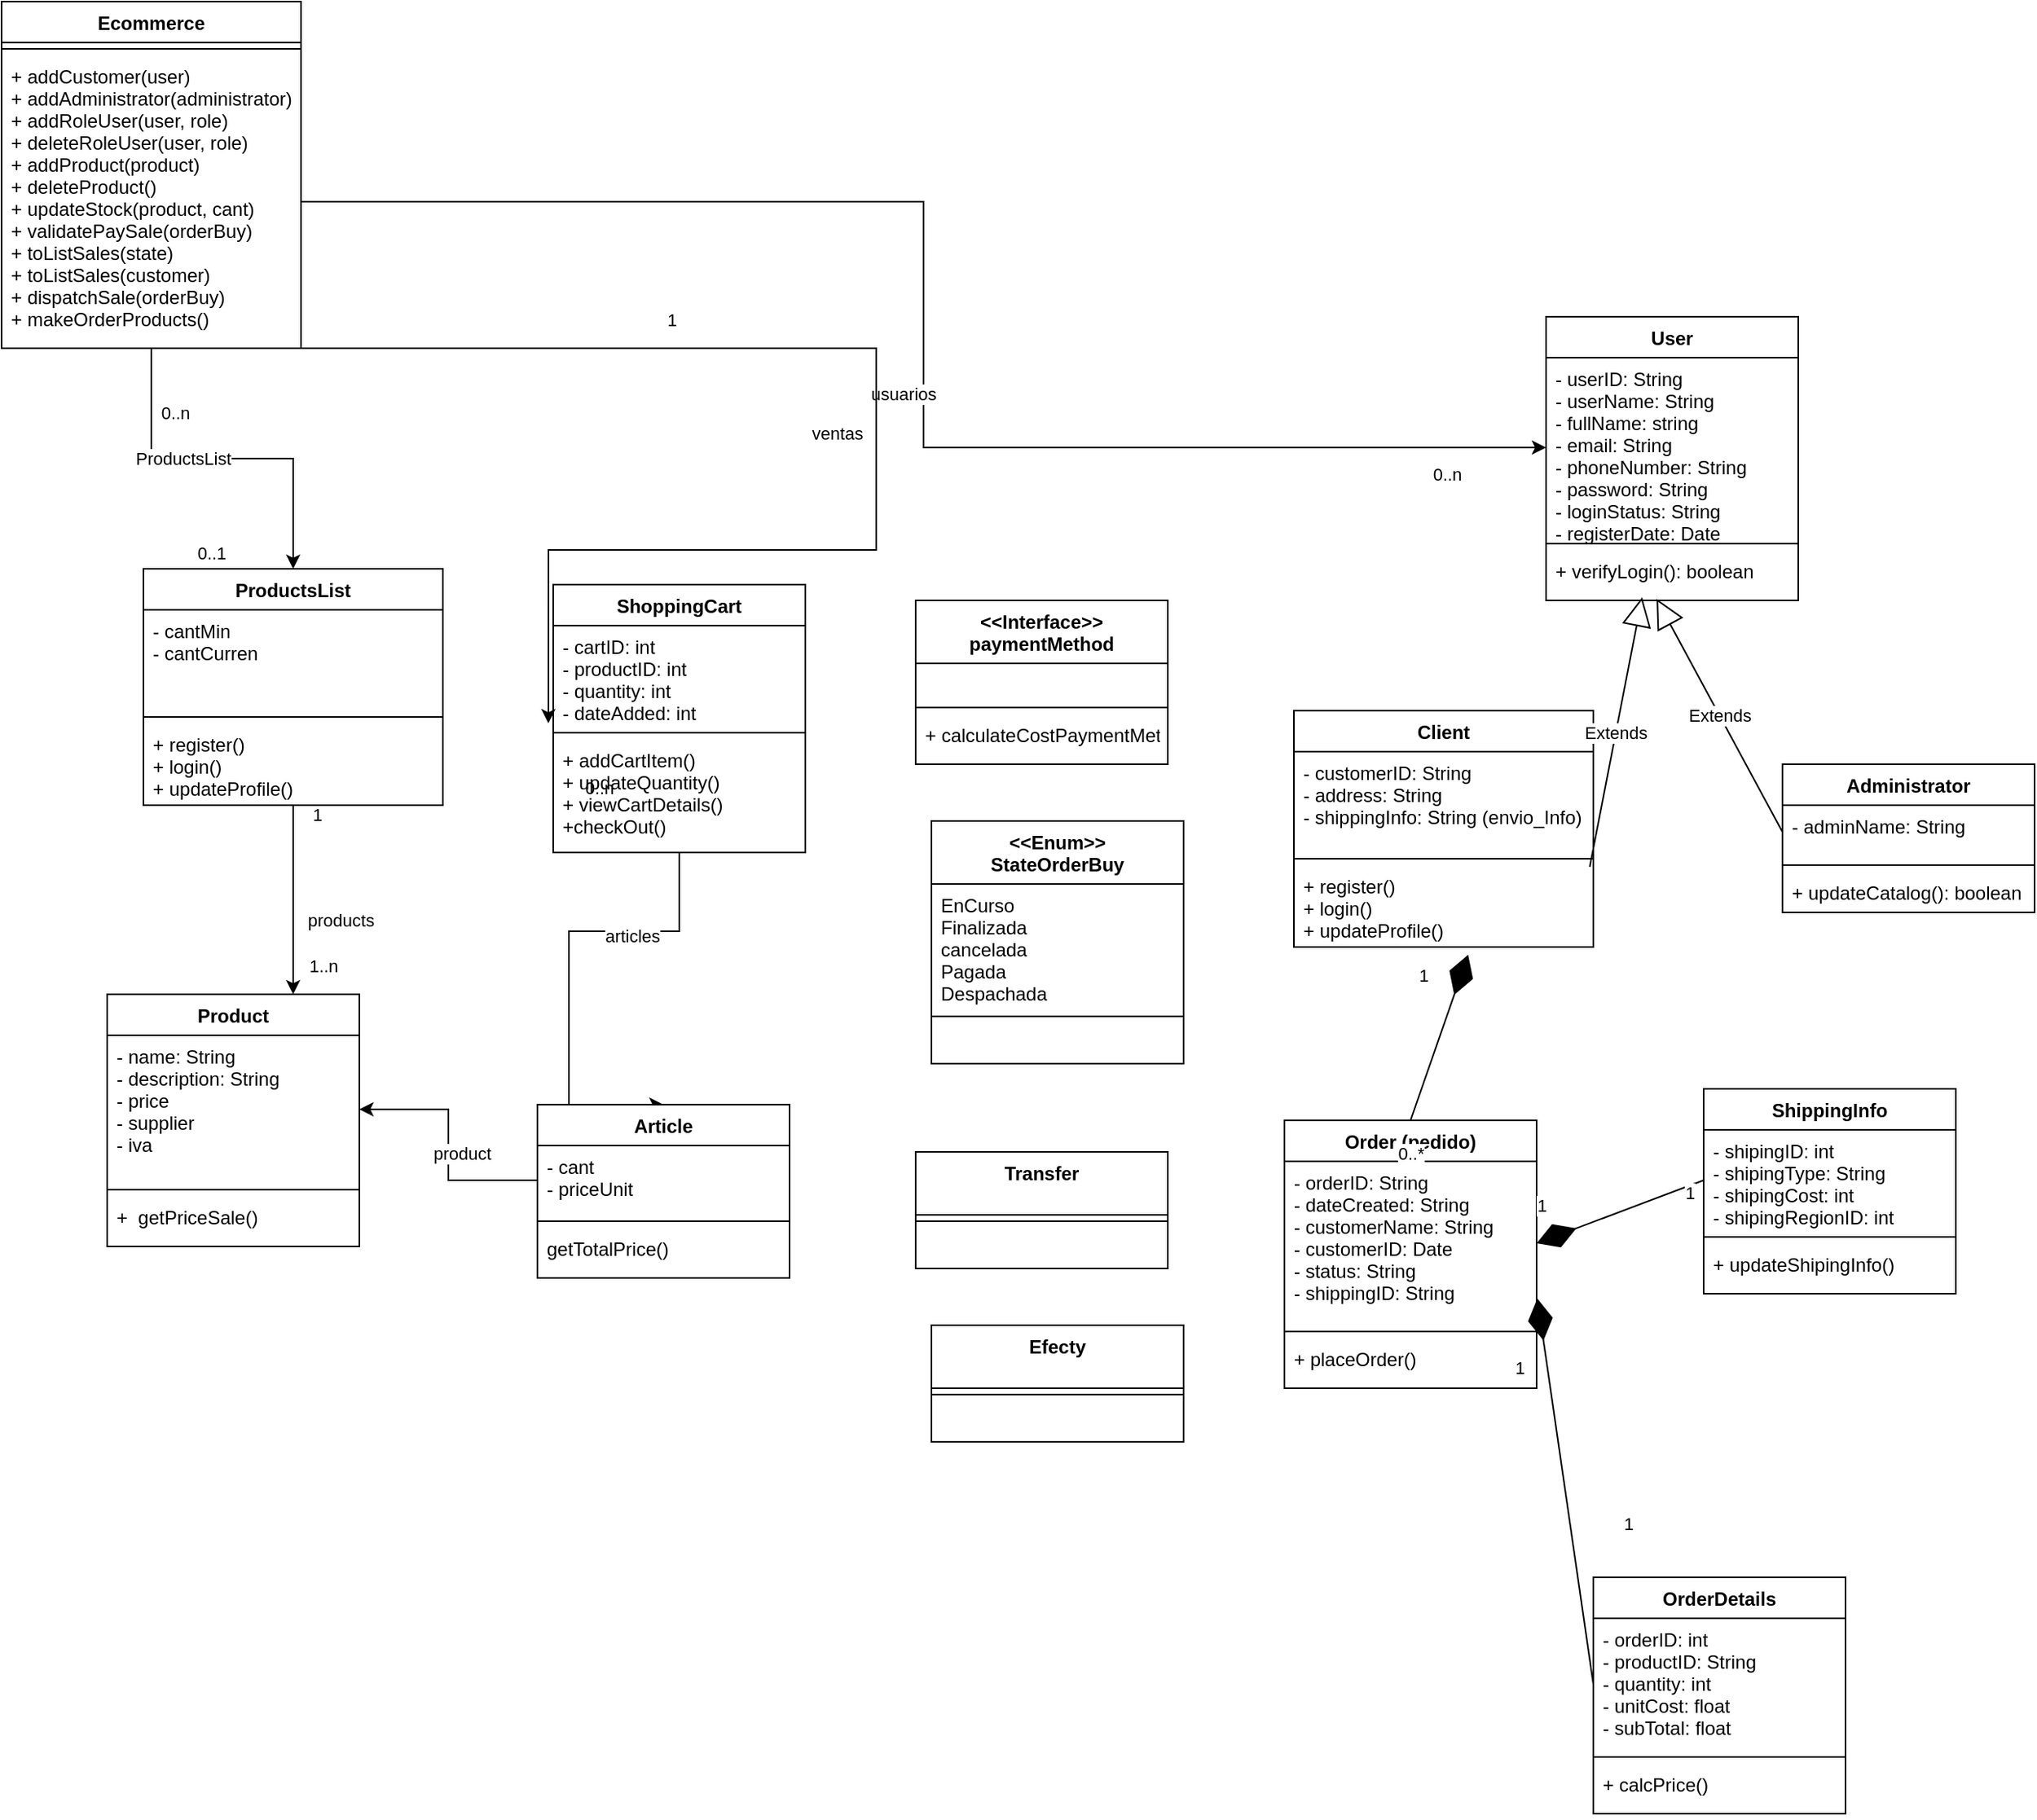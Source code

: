 <mxfile version="14.6.13" type="device" pages="2"><diagram id="C5RBs43oDa-KdzZeNtuy" name="Ecommerce"><mxGraphModel dx="1793" dy="1680" grid="1" gridSize="10" guides="1" tooltips="1" connect="1" arrows="1" fold="1" page="1" pageScale="1" pageWidth="827" pageHeight="1169" math="0" shadow="0"><root><mxCell id="WIyWlLk6GJQsqaUBKTNV-0"/><mxCell id="WIyWlLk6GJQsqaUBKTNV-1" parent="WIyWlLk6GJQsqaUBKTNV-0"/><mxCell id="FUUuqCut08fLkjzkzfnA-12" value="User" style="swimlane;fontStyle=1;align=center;verticalAlign=top;childLayout=stackLayout;horizontal=1;startSize=26;horizontalStack=0;resizeParent=1;resizeParentMax=0;resizeLast=0;collapsible=1;marginBottom=0;" parent="WIyWlLk6GJQsqaUBKTNV-1" vertex="1"><mxGeometry x="500" y="-200" width="160" height="180" as="geometry"/></mxCell><mxCell id="FUUuqCut08fLkjzkzfnA-13" value="- userID: String&#10;- userName: String&#10;- fullName: string&#10;- email: String&#10;- phoneNumber: String&#10;- password: String&#10;- loginStatus: String&#10;- registerDate: Date" style="text;strokeColor=none;fillColor=none;align=left;verticalAlign=top;spacingLeft=4;spacingRight=4;overflow=hidden;rotatable=0;points=[[0,0.5],[1,0.5]];portConstraint=eastwest;" parent="FUUuqCut08fLkjzkzfnA-12" vertex="1"><mxGeometry y="26" width="160" height="114" as="geometry"/></mxCell><mxCell id="FUUuqCut08fLkjzkzfnA-14" value="" style="line;strokeWidth=1;fillColor=none;align=left;verticalAlign=middle;spacingTop=-1;spacingLeft=3;spacingRight=3;rotatable=0;labelPosition=right;points=[];portConstraint=eastwest;" parent="FUUuqCut08fLkjzkzfnA-12" vertex="1"><mxGeometry y="140" width="160" height="8" as="geometry"/></mxCell><mxCell id="FUUuqCut08fLkjzkzfnA-15" value="+ verifyLogin(): boolean" style="text;strokeColor=none;fillColor=none;align=left;verticalAlign=top;spacingLeft=4;spacingRight=4;overflow=hidden;rotatable=0;points=[[0,0.5],[1,0.5]];portConstraint=eastwest;" parent="FUUuqCut08fLkjzkzfnA-12" vertex="1"><mxGeometry y="148" width="160" height="32" as="geometry"/></mxCell><mxCell id="ZmQVWo9fJhbaDE3MzIyU-15" value="Client" style="swimlane;fontStyle=1;align=center;verticalAlign=top;childLayout=stackLayout;horizontal=1;startSize=26;horizontalStack=0;resizeParent=1;resizeParentMax=0;resizeLast=0;collapsible=1;marginBottom=0;" parent="WIyWlLk6GJQsqaUBKTNV-1" vertex="1"><mxGeometry x="340" y="50" width="190" height="150" as="geometry"/></mxCell><mxCell id="ZmQVWo9fJhbaDE3MzIyU-16" value="- customerID: String&#10;- address: String&#10;- shippingInfo: String (envio_Info)" style="text;strokeColor=none;fillColor=none;align=left;verticalAlign=top;spacingLeft=4;spacingRight=4;overflow=hidden;rotatable=0;points=[[0,0.5],[1,0.5]];portConstraint=eastwest;" parent="ZmQVWo9fJhbaDE3MzIyU-15" vertex="1"><mxGeometry y="26" width="190" height="64" as="geometry"/></mxCell><mxCell id="ZmQVWo9fJhbaDE3MzIyU-17" value="" style="line;strokeWidth=1;fillColor=none;align=left;verticalAlign=middle;spacingTop=-1;spacingLeft=3;spacingRight=3;rotatable=0;labelPosition=right;points=[];portConstraint=eastwest;" parent="ZmQVWo9fJhbaDE3MzIyU-15" vertex="1"><mxGeometry y="90" width="190" height="8" as="geometry"/></mxCell><mxCell id="ZmQVWo9fJhbaDE3MzIyU-18" value="+ register()&#10;+ login()&#10;+ updateProfile()" style="text;strokeColor=none;fillColor=none;align=left;verticalAlign=top;spacingLeft=4;spacingRight=4;overflow=hidden;rotatable=0;points=[[0,0.5],[1,0.5]];portConstraint=eastwest;" parent="ZmQVWo9fJhbaDE3MzIyU-15" vertex="1"><mxGeometry y="98" width="190" height="52" as="geometry"/></mxCell><mxCell id="ZmQVWo9fJhbaDE3MzIyU-19" value="Extends" style="endArrow=block;endSize=16;endFill=0;html=1;entryX=0.381;entryY=0.938;entryDx=0;entryDy=0;exitX=0.988;exitY=1.143;exitDx=0;exitDy=0;exitPerimeter=0;entryPerimeter=0;" parent="WIyWlLk6GJQsqaUBKTNV-1" source="ZmQVWo9fJhbaDE3MzIyU-16" target="FUUuqCut08fLkjzkzfnA-15" edge="1"><mxGeometry width="160" relative="1" as="geometry"><mxPoint x="180" y="220" as="sourcePoint"/><mxPoint x="494" y="-57" as="targetPoint"/></mxGeometry></mxCell><mxCell id="ZmQVWo9fJhbaDE3MzIyU-20" value="Administrator" style="swimlane;fontStyle=1;align=center;verticalAlign=top;childLayout=stackLayout;horizontal=1;startSize=26;horizontalStack=0;resizeParent=1;resizeParentMax=0;resizeLast=0;collapsible=1;marginBottom=0;" parent="WIyWlLk6GJQsqaUBKTNV-1" vertex="1"><mxGeometry x="650" y="84" width="160" height="94" as="geometry"/></mxCell><mxCell id="ZmQVWo9fJhbaDE3MzIyU-21" value="- adminName: String" style="text;strokeColor=none;fillColor=none;align=left;verticalAlign=top;spacingLeft=4;spacingRight=4;overflow=hidden;rotatable=0;points=[[0,0.5],[1,0.5]];portConstraint=eastwest;" parent="ZmQVWo9fJhbaDE3MzIyU-20" vertex="1"><mxGeometry y="26" width="160" height="34" as="geometry"/></mxCell><mxCell id="ZmQVWo9fJhbaDE3MzIyU-22" value="" style="line;strokeWidth=1;fillColor=none;align=left;verticalAlign=middle;spacingTop=-1;spacingLeft=3;spacingRight=3;rotatable=0;labelPosition=right;points=[];portConstraint=eastwest;" parent="ZmQVWo9fJhbaDE3MzIyU-20" vertex="1"><mxGeometry y="60" width="160" height="8" as="geometry"/></mxCell><mxCell id="ZmQVWo9fJhbaDE3MzIyU-23" value="+ updateCatalog(): boolean" style="text;strokeColor=none;fillColor=none;align=left;verticalAlign=top;spacingLeft=4;spacingRight=4;overflow=hidden;rotatable=0;points=[[0,0.5],[1,0.5]];portConstraint=eastwest;" parent="ZmQVWo9fJhbaDE3MzIyU-20" vertex="1"><mxGeometry y="68" width="160" height="26" as="geometry"/></mxCell><mxCell id="ZmQVWo9fJhbaDE3MzIyU-24" value="Extends" style="endArrow=block;endSize=16;endFill=0;html=1;exitX=0;exitY=0.5;exitDx=0;exitDy=0;entryX=0.438;entryY=0.969;entryDx=0;entryDy=0;entryPerimeter=0;" parent="WIyWlLk6GJQsqaUBKTNV-1" source="ZmQVWo9fJhbaDE3MzIyU-21" target="FUUuqCut08fLkjzkzfnA-15" edge="1"><mxGeometry width="160" relative="1" as="geometry"><mxPoint x="410" y="-50" as="sourcePoint"/><mxPoint x="657.04" y="-47.99" as="targetPoint"/></mxGeometry></mxCell><mxCell id="nIFKrNP3m1r-u6MeZIIL-35" style="edgeStyle=orthogonalEdgeStyle;rounded=0;orthogonalLoop=1;jettySize=auto;html=1;entryX=0.5;entryY=0;entryDx=0;entryDy=0;" parent="WIyWlLk6GJQsqaUBKTNV-1" source="ZmQVWo9fJhbaDE3MzIyU-29" target="nIFKrNP3m1r-u6MeZIIL-26" edge="1"><mxGeometry relative="1" as="geometry"><mxPoint x="-110" y="170" as="sourcePoint"/><mxPoint x="-120" y="330" as="targetPoint"/><Array as="points"><mxPoint x="-50" y="190"/><mxPoint x="-120" y="190"/><mxPoint x="-120" y="300"/></Array></mxGeometry></mxCell><mxCell id="nIFKrNP3m1r-u6MeZIIL-36" value="articles" style="edgeLabel;html=1;align=center;verticalAlign=middle;resizable=0;points=[];" parent="nIFKrNP3m1r-u6MeZIIL-35" vertex="1" connectable="0"><mxGeometry x="-0.256" y="2" relative="1" as="geometry"><mxPoint x="28" y="1" as="offset"/></mxGeometry></mxCell><mxCell id="nIFKrNP3m1r-u6MeZIIL-37" value="0..n" style="edgeLabel;html=1;align=center;verticalAlign=middle;resizable=0;points=[];" parent="nIFKrNP3m1r-u6MeZIIL-35" vertex="1" connectable="0"><mxGeometry x="-0.199" y="5" relative="1" as="geometry"><mxPoint x="15" y="-96" as="offset"/></mxGeometry></mxCell><mxCell id="ZmQVWo9fJhbaDE3MzIyU-26" value="ShoppingCart" style="swimlane;fontStyle=1;align=center;verticalAlign=top;childLayout=stackLayout;horizontal=1;startSize=26;horizontalStack=0;resizeParent=1;resizeParentMax=0;resizeLast=0;collapsible=1;marginBottom=0;" parent="WIyWlLk6GJQsqaUBKTNV-1" vertex="1"><mxGeometry x="-130" y="-30" width="160" height="170" as="geometry"/></mxCell><mxCell id="ZmQVWo9fJhbaDE3MzIyU-27" value="- cartID: int&#10;- productID: int&#10;- quantity: int&#10;- dateAdded: int" style="text;strokeColor=none;fillColor=none;align=left;verticalAlign=top;spacingLeft=4;spacingRight=4;overflow=hidden;rotatable=0;points=[[0,0.5],[1,0.5]];portConstraint=eastwest;" parent="ZmQVWo9fJhbaDE3MzIyU-26" vertex="1"><mxGeometry y="26" width="160" height="64" as="geometry"/></mxCell><mxCell id="ZmQVWo9fJhbaDE3MzIyU-28" value="" style="line;strokeWidth=1;fillColor=none;align=left;verticalAlign=middle;spacingTop=-1;spacingLeft=3;spacingRight=3;rotatable=0;labelPosition=right;points=[];portConstraint=eastwest;" parent="ZmQVWo9fJhbaDE3MzIyU-26" vertex="1"><mxGeometry y="90" width="160" height="8" as="geometry"/></mxCell><mxCell id="ZmQVWo9fJhbaDE3MzIyU-29" value="+ addCartItem()&#10;+ updateQuantity()&#10;+ viewCartDetails()&#10;+checkOut()" style="text;strokeColor=none;fillColor=none;align=left;verticalAlign=top;spacingLeft=4;spacingRight=4;overflow=hidden;rotatable=0;points=[[0,0.5],[1,0.5]];portConstraint=eastwest;" parent="ZmQVWo9fJhbaDE3MzIyU-26" vertex="1"><mxGeometry y="98" width="160" height="72" as="geometry"/></mxCell><mxCell id="-8gDDkM3gt_oC6WZQZE8-0" value="Order (pedido)" style="swimlane;fontStyle=1;align=center;verticalAlign=top;childLayout=stackLayout;horizontal=1;startSize=26;horizontalStack=0;resizeParent=1;resizeParentMax=0;resizeLast=0;collapsible=1;marginBottom=0;" parent="WIyWlLk6GJQsqaUBKTNV-1" vertex="1"><mxGeometry x="334" y="310" width="160" height="170" as="geometry"/></mxCell><mxCell id="-8gDDkM3gt_oC6WZQZE8-1" value="- orderID: String&#10;- dateCreated: String&#10;- customerName: String&#10;- customerID: Date&#10;- status: String&#10;- shippingID: String" style="text;strokeColor=none;fillColor=none;align=left;verticalAlign=top;spacingLeft=4;spacingRight=4;overflow=hidden;rotatable=0;points=[[0,0.5],[1,0.5]];portConstraint=eastwest;" parent="-8gDDkM3gt_oC6WZQZE8-0" vertex="1"><mxGeometry y="26" width="160" height="104" as="geometry"/></mxCell><mxCell id="-8gDDkM3gt_oC6WZQZE8-2" value="" style="line;strokeWidth=1;fillColor=none;align=left;verticalAlign=middle;spacingTop=-1;spacingLeft=3;spacingRight=3;rotatable=0;labelPosition=right;points=[];portConstraint=eastwest;" parent="-8gDDkM3gt_oC6WZQZE8-0" vertex="1"><mxGeometry y="130" width="160" height="8" as="geometry"/></mxCell><mxCell id="-8gDDkM3gt_oC6WZQZE8-3" value="+ placeOrder()" style="text;strokeColor=none;fillColor=none;align=left;verticalAlign=top;spacingLeft=4;spacingRight=4;overflow=hidden;rotatable=0;points=[[0,0.5],[1,0.5]];portConstraint=eastwest;" parent="-8gDDkM3gt_oC6WZQZE8-0" vertex="1"><mxGeometry y="138" width="160" height="32" as="geometry"/></mxCell><mxCell id="-8gDDkM3gt_oC6WZQZE8-5" value="" style="endArrow=diamondThin;endFill=1;endSize=24;html=1;entryX=0.582;entryY=1.094;entryDx=0;entryDy=0;entryPerimeter=0;exitX=0.5;exitY=0;exitDx=0;exitDy=0;" parent="WIyWlLk6GJQsqaUBKTNV-1" source="-8gDDkM3gt_oC6WZQZE8-0" target="ZmQVWo9fJhbaDE3MzIyU-18" edge="1"><mxGeometry width="160" relative="1" as="geometry"><mxPoint x="460" y="500" as="sourcePoint"/><mxPoint x="620" y="500" as="targetPoint"/><Array as="points"/></mxGeometry></mxCell><mxCell id="-8gDDkM3gt_oC6WZQZE8-7" value="0..*" style="edgeLabel;html=1;align=center;verticalAlign=middle;resizable=0;points=[];" parent="-8gDDkM3gt_oC6WZQZE8-5" vertex="1" connectable="0"><mxGeometry x="-0.211" y="-3" relative="1" as="geometry"><mxPoint x="-18" y="61" as="offset"/></mxGeometry></mxCell><mxCell id="-8gDDkM3gt_oC6WZQZE8-15" value="1" style="edgeLabel;html=1;align=center;verticalAlign=middle;resizable=0;points=[];" parent="-8gDDkM3gt_oC6WZQZE8-5" vertex="1" connectable="0"><mxGeometry x="0.53" y="-2" relative="1" as="geometry"><mxPoint x="-22" y="-13" as="offset"/></mxGeometry></mxCell><mxCell id="-8gDDkM3gt_oC6WZQZE8-19" value="ShippingInfo" style="swimlane;fontStyle=1;align=center;verticalAlign=top;childLayout=stackLayout;horizontal=1;startSize=26;horizontalStack=0;resizeParent=1;resizeParentMax=0;resizeLast=0;collapsible=1;marginBottom=0;" parent="WIyWlLk6GJQsqaUBKTNV-1" vertex="1"><mxGeometry x="600" y="290" width="160" height="130" as="geometry"/></mxCell><mxCell id="-8gDDkM3gt_oC6WZQZE8-20" value="- shipingID: int&#10;- shipingType: String&#10;- shipingCost: int&#10;- shipingRegionID: int" style="text;strokeColor=none;fillColor=none;align=left;verticalAlign=top;spacingLeft=4;spacingRight=4;overflow=hidden;rotatable=0;points=[[0,0.5],[1,0.5]];portConstraint=eastwest;" parent="-8gDDkM3gt_oC6WZQZE8-19" vertex="1"><mxGeometry y="26" width="160" height="64" as="geometry"/></mxCell><mxCell id="-8gDDkM3gt_oC6WZQZE8-21" value="" style="line;strokeWidth=1;fillColor=none;align=left;verticalAlign=middle;spacingTop=-1;spacingLeft=3;spacingRight=3;rotatable=0;labelPosition=right;points=[];portConstraint=eastwest;" parent="-8gDDkM3gt_oC6WZQZE8-19" vertex="1"><mxGeometry y="90" width="160" height="8" as="geometry"/></mxCell><mxCell id="-8gDDkM3gt_oC6WZQZE8-22" value="+ updateShipingInfo()" style="text;strokeColor=none;fillColor=none;align=left;verticalAlign=top;spacingLeft=4;spacingRight=4;overflow=hidden;rotatable=0;points=[[0,0.5],[1,0.5]];portConstraint=eastwest;" parent="-8gDDkM3gt_oC6WZQZE8-19" vertex="1"><mxGeometry y="98" width="160" height="32" as="geometry"/></mxCell><mxCell id="-8gDDkM3gt_oC6WZQZE8-23" value="" style="endArrow=diamondThin;endFill=1;endSize=24;html=1;entryX=1;entryY=0.5;entryDx=0;entryDy=0;exitX=0;exitY=0.5;exitDx=0;exitDy=0;" parent="WIyWlLk6GJQsqaUBKTNV-1" source="-8gDDkM3gt_oC6WZQZE8-20" target="-8gDDkM3gt_oC6WZQZE8-1" edge="1"><mxGeometry width="160" relative="1" as="geometry"><mxPoint x="210" y="360" as="sourcePoint"/><mxPoint x="210.58" y="164.888" as="targetPoint"/><Array as="points"/></mxGeometry></mxCell><mxCell id="-8gDDkM3gt_oC6WZQZE8-24" value="1" style="edgeLabel;html=1;align=center;verticalAlign=middle;resizable=0;points=[];" parent="-8gDDkM3gt_oC6WZQZE8-23" vertex="1" connectable="0"><mxGeometry x="-0.211" y="-3" relative="1" as="geometry"><mxPoint x="33" y="-5" as="offset"/></mxGeometry></mxCell><mxCell id="-8gDDkM3gt_oC6WZQZE8-25" value="1" style="edgeLabel;html=1;align=center;verticalAlign=middle;resizable=0;points=[];" parent="-8gDDkM3gt_oC6WZQZE8-23" vertex="1" connectable="0"><mxGeometry x="0.53" y="-2" relative="1" as="geometry"><mxPoint x="-22" y="-13" as="offset"/></mxGeometry></mxCell><mxCell id="-8gDDkM3gt_oC6WZQZE8-26" value="OrderDetails" style="swimlane;fontStyle=1;align=center;verticalAlign=top;childLayout=stackLayout;horizontal=1;startSize=26;horizontalStack=0;resizeParent=1;resizeParentMax=0;resizeLast=0;collapsible=1;marginBottom=0;" parent="WIyWlLk6GJQsqaUBKTNV-1" vertex="1"><mxGeometry x="530" y="600" width="160" height="150" as="geometry"/></mxCell><mxCell id="-8gDDkM3gt_oC6WZQZE8-27" value="- orderID: int&#10;- productID: String&#10;- quantity: int&#10;- unitCost: float&#10;- subTotal: float" style="text;strokeColor=none;fillColor=none;align=left;verticalAlign=top;spacingLeft=4;spacingRight=4;overflow=hidden;rotatable=0;points=[[0,0.5],[1,0.5]];portConstraint=eastwest;" parent="-8gDDkM3gt_oC6WZQZE8-26" vertex="1"><mxGeometry y="26" width="160" height="84" as="geometry"/></mxCell><mxCell id="-8gDDkM3gt_oC6WZQZE8-28" value="" style="line;strokeWidth=1;fillColor=none;align=left;verticalAlign=middle;spacingTop=-1;spacingLeft=3;spacingRight=3;rotatable=0;labelPosition=right;points=[];portConstraint=eastwest;" parent="-8gDDkM3gt_oC6WZQZE8-26" vertex="1"><mxGeometry y="110" width="160" height="8" as="geometry"/></mxCell><mxCell id="-8gDDkM3gt_oC6WZQZE8-29" value="+ calcPrice()" style="text;strokeColor=none;fillColor=none;align=left;verticalAlign=top;spacingLeft=4;spacingRight=4;overflow=hidden;rotatable=0;points=[[0,0.5],[1,0.5]];portConstraint=eastwest;" parent="-8gDDkM3gt_oC6WZQZE8-26" vertex="1"><mxGeometry y="118" width="160" height="32" as="geometry"/></mxCell><mxCell id="-8gDDkM3gt_oC6WZQZE8-30" value="" style="endArrow=diamondThin;endFill=1;endSize=24;html=1;entryX=1.003;entryY=0.837;entryDx=0;entryDy=0;exitX=0;exitY=0.5;exitDx=0;exitDy=0;entryPerimeter=0;" parent="WIyWlLk6GJQsqaUBKTNV-1" source="-8gDDkM3gt_oC6WZQZE8-27" target="-8gDDkM3gt_oC6WZQZE8-1" edge="1"><mxGeometry width="160" relative="1" as="geometry"><mxPoint x="420" y="338" as="sourcePoint"/><mxPoint x="290" y="438" as="targetPoint"/><Array as="points"/></mxGeometry></mxCell><mxCell id="-8gDDkM3gt_oC6WZQZE8-31" value="1" style="edgeLabel;html=1;align=center;verticalAlign=middle;resizable=0;points=[];" parent="-8gDDkM3gt_oC6WZQZE8-30" vertex="1" connectable="0"><mxGeometry x="-0.211" y="-3" relative="1" as="geometry"><mxPoint x="33" y="-5" as="offset"/></mxGeometry></mxCell><mxCell id="-8gDDkM3gt_oC6WZQZE8-32" value="1" style="edgeLabel;html=1;align=center;verticalAlign=middle;resizable=0;points=[];" parent="-8gDDkM3gt_oC6WZQZE8-30" vertex="1" connectable="0"><mxGeometry x="0.53" y="-2" relative="1" as="geometry"><mxPoint x="-22" y="-13" as="offset"/></mxGeometry></mxCell><mxCell id="-8gDDkM3gt_oC6WZQZE8-33" value="Product" style="swimlane;fontStyle=1;align=center;verticalAlign=top;childLayout=stackLayout;horizontal=1;startSize=26;horizontalStack=0;resizeParent=1;resizeParentMax=0;resizeLast=0;collapsible=1;marginBottom=0;" parent="WIyWlLk6GJQsqaUBKTNV-1" vertex="1"><mxGeometry x="-413" y="230" width="160" height="160" as="geometry"/></mxCell><mxCell id="-8gDDkM3gt_oC6WZQZE8-34" value="- name: String&#10;- description: String&#10;- price&#10;- supplier&#10;- iva&#10;" style="text;strokeColor=none;fillColor=none;align=left;verticalAlign=top;spacingLeft=4;spacingRight=4;overflow=hidden;rotatable=0;points=[[0,0.5],[1,0.5]];portConstraint=eastwest;fontStyle=0" parent="-8gDDkM3gt_oC6WZQZE8-33" vertex="1"><mxGeometry y="26" width="160" height="94" as="geometry"/></mxCell><mxCell id="-8gDDkM3gt_oC6WZQZE8-35" value="" style="line;strokeWidth=1;fillColor=none;align=left;verticalAlign=middle;spacingTop=-1;spacingLeft=3;spacingRight=3;rotatable=0;labelPosition=right;points=[];portConstraint=eastwest;" parent="-8gDDkM3gt_oC6WZQZE8-33" vertex="1"><mxGeometry y="120" width="160" height="8" as="geometry"/></mxCell><mxCell id="-8gDDkM3gt_oC6WZQZE8-36" value="+  getPriceSale()" style="text;strokeColor=none;fillColor=none;align=left;verticalAlign=top;spacingLeft=4;spacingRight=4;overflow=hidden;rotatable=0;points=[[0,0.5],[1,0.5]];portConstraint=eastwest;" parent="-8gDDkM3gt_oC6WZQZE8-33" vertex="1"><mxGeometry y="128" width="160" height="32" as="geometry"/></mxCell><mxCell id="nIFKrNP3m1r-u6MeZIIL-15" style="edgeStyle=orthogonalEdgeStyle;rounded=0;orthogonalLoop=1;jettySize=auto;html=1;entryX=0.5;entryY=0;entryDx=0;entryDy=0;" parent="WIyWlLk6GJQsqaUBKTNV-1" source="nIFKrNP3m1r-u6MeZIIL-0" target="nIFKrNP3m1r-u6MeZIIL-11" edge="1"><mxGeometry relative="1" as="geometry"/></mxCell><mxCell id="nIFKrNP3m1r-u6MeZIIL-16" value="0..n" style="edgeLabel;html=1;align=center;verticalAlign=middle;resizable=0;points=[];" parent="nIFKrNP3m1r-u6MeZIIL-15" vertex="1" connectable="0"><mxGeometry x="-0.419" y="-3" relative="1" as="geometry"><mxPoint x="18" y="-26" as="offset"/></mxGeometry></mxCell><mxCell id="nIFKrNP3m1r-u6MeZIIL-17" value="0..1" style="edgeLabel;html=1;align=center;verticalAlign=middle;resizable=0;points=[];" parent="nIFKrNP3m1r-u6MeZIIL-15" vertex="1" connectable="0"><mxGeometry x="-0.194" relative="1" as="geometry"><mxPoint x="15" y="60" as="offset"/></mxGeometry></mxCell><mxCell id="nIFKrNP3m1r-u6MeZIIL-19" value="ProductsList" style="edgeLabel;html=1;align=center;verticalAlign=middle;resizable=0;points=[];" parent="nIFKrNP3m1r-u6MeZIIL-15" vertex="1" connectable="0"><mxGeometry x="-0.22" relative="1" as="geometry"><mxPoint as="offset"/></mxGeometry></mxCell><mxCell id="nIFKrNP3m1r-u6MeZIIL-0" value="Ecommerce" style="swimlane;fontStyle=1;align=center;verticalAlign=top;childLayout=stackLayout;horizontal=1;startSize=26;horizontalStack=0;resizeParent=1;resizeParentMax=0;resizeLast=0;collapsible=1;marginBottom=0;" parent="WIyWlLk6GJQsqaUBKTNV-1" vertex="1"><mxGeometry x="-480" y="-400" width="190" height="220" as="geometry"/></mxCell><mxCell id="nIFKrNP3m1r-u6MeZIIL-2" value="" style="line;strokeWidth=1;fillColor=none;align=left;verticalAlign=middle;spacingTop=-1;spacingLeft=3;spacingRight=3;rotatable=0;labelPosition=right;points=[];portConstraint=eastwest;" parent="nIFKrNP3m1r-u6MeZIIL-0" vertex="1"><mxGeometry y="26" width="190" height="8" as="geometry"/></mxCell><mxCell id="nIFKrNP3m1r-u6MeZIIL-3" value="+ addCustomer(user)&#10;+ addAdministrator(administrator)&#10;+ addRoleUser(user, role)&#10;+ deleteRoleUser(user, role)&#10;+ addProduct(product)&#10;+ deleteProduct()&#10;+ updateStock(product, cant)&#10;+ validatePaySale(orderBuy)&#10;+ toListSales(state)&#10;+ toListSales(customer)&#10;+ dispatchSale(orderBuy)&#10;+ makeOrderProducts()&#10;" style="text;strokeColor=none;fillColor=none;align=left;verticalAlign=top;spacingLeft=4;spacingRight=4;overflow=hidden;rotatable=0;points=[[0,0.5],[1,0.5]];portConstraint=eastwest;" parent="nIFKrNP3m1r-u6MeZIIL-0" vertex="1"><mxGeometry y="34" width="190" height="186" as="geometry"/></mxCell><mxCell id="nIFKrNP3m1r-u6MeZIIL-25" value="" style="edgeStyle=orthogonalEdgeStyle;rounded=0;orthogonalLoop=1;jettySize=auto;html=1;" parent="WIyWlLk6GJQsqaUBKTNV-1" source="nIFKrNP3m1r-u6MeZIIL-11" target="-8gDDkM3gt_oC6WZQZE8-33" edge="1"><mxGeometry relative="1" as="geometry"><Array as="points"><mxPoint x="-280" y="35"/><mxPoint x="-280" y="440"/></Array></mxGeometry></mxCell><mxCell id="nIFKrNP3m1r-u6MeZIIL-30" value="products" style="edgeLabel;html=1;align=center;verticalAlign=middle;resizable=0;points=[];" parent="nIFKrNP3m1r-u6MeZIIL-25" vertex="1" connectable="0"><mxGeometry x="0.207" y="1" relative="1" as="geometry"><mxPoint x="29" as="offset"/></mxGeometry></mxCell><mxCell id="nIFKrNP3m1r-u6MeZIIL-31" value="1..n" style="edgeLabel;html=1;align=center;verticalAlign=middle;resizable=0;points=[];" parent="nIFKrNP3m1r-u6MeZIIL-25" vertex="1" connectable="0"><mxGeometry x="-0.041" y="4" relative="1" as="geometry"><mxPoint x="15" y="44" as="offset"/></mxGeometry></mxCell><mxCell id="nIFKrNP3m1r-u6MeZIIL-32" value="1" style="edgeLabel;html=1;align=center;verticalAlign=middle;resizable=0;points=[];" parent="nIFKrNP3m1r-u6MeZIIL-25" vertex="1" connectable="0"><mxGeometry x="-0.072" y="-1" relative="1" as="geometry"><mxPoint x="16" y="-50" as="offset"/></mxGeometry></mxCell><mxCell id="nIFKrNP3m1r-u6MeZIIL-11" value="ProductsList" style="swimlane;fontStyle=1;align=center;verticalAlign=top;childLayout=stackLayout;horizontal=1;startSize=26;horizontalStack=0;resizeParent=1;resizeParentMax=0;resizeLast=0;collapsible=1;marginBottom=0;" parent="WIyWlLk6GJQsqaUBKTNV-1" vertex="1"><mxGeometry x="-390" y="-40" width="190" height="150" as="geometry"/></mxCell><mxCell id="nIFKrNP3m1r-u6MeZIIL-12" value="- cantMin &#10;- cantCurren" style="text;strokeColor=none;fillColor=none;align=left;verticalAlign=top;spacingLeft=4;spacingRight=4;overflow=hidden;rotatable=0;points=[[0,0.5],[1,0.5]];portConstraint=eastwest;" parent="nIFKrNP3m1r-u6MeZIIL-11" vertex="1"><mxGeometry y="26" width="190" height="64" as="geometry"/></mxCell><mxCell id="nIFKrNP3m1r-u6MeZIIL-13" value="" style="line;strokeWidth=1;fillColor=none;align=left;verticalAlign=middle;spacingTop=-1;spacingLeft=3;spacingRight=3;rotatable=0;labelPosition=right;points=[];portConstraint=eastwest;" parent="nIFKrNP3m1r-u6MeZIIL-11" vertex="1"><mxGeometry y="90" width="190" height="8" as="geometry"/></mxCell><mxCell id="nIFKrNP3m1r-u6MeZIIL-14" value="+ register()&#10;+ login()&#10;+ updateProfile()" style="text;strokeColor=none;fillColor=none;align=left;verticalAlign=top;spacingLeft=4;spacingRight=4;overflow=hidden;rotatable=0;points=[[0,0.5],[1,0.5]];portConstraint=eastwest;" parent="nIFKrNP3m1r-u6MeZIIL-11" vertex="1"><mxGeometry y="98" width="190" height="52" as="geometry"/></mxCell><mxCell id="nIFKrNP3m1r-u6MeZIIL-18" style="edgeStyle=orthogonalEdgeStyle;rounded=0;orthogonalLoop=1;jettySize=auto;html=1;entryX=0;entryY=0.5;entryDx=0;entryDy=0;" parent="WIyWlLk6GJQsqaUBKTNV-1" source="nIFKrNP3m1r-u6MeZIIL-3" target="FUUuqCut08fLkjzkzfnA-13" edge="1"><mxGeometry relative="1" as="geometry"/></mxCell><mxCell id="nIFKrNP3m1r-u6MeZIIL-20" value="1" style="edgeLabel;html=1;align=center;verticalAlign=middle;resizable=0;points=[];" parent="nIFKrNP3m1r-u6MeZIIL-18" vertex="1" connectable="0"><mxGeometry x="-0.029" y="-3" relative="1" as="geometry"><mxPoint x="-157" y="10" as="offset"/></mxGeometry></mxCell><mxCell id="nIFKrNP3m1r-u6MeZIIL-21" value="0..n" style="edgeLabel;html=1;align=center;verticalAlign=middle;resizable=0;points=[];" parent="nIFKrNP3m1r-u6MeZIIL-18" vertex="1" connectable="0"><mxGeometry x="0.855" y="4" relative="1" as="geometry"><mxPoint x="5" y="21" as="offset"/></mxGeometry></mxCell><mxCell id="nIFKrNP3m1r-u6MeZIIL-22" value="usuarios" style="edgeLabel;html=1;align=center;verticalAlign=middle;resizable=0;points=[];" parent="nIFKrNP3m1r-u6MeZIIL-18" vertex="1" connectable="0"><mxGeometry x="0.064" y="-4" relative="1" as="geometry"><mxPoint x="-9" y="13" as="offset"/></mxGeometry></mxCell><mxCell id="nIFKrNP3m1r-u6MeZIIL-23" style="edgeStyle=orthogonalEdgeStyle;rounded=0;orthogonalLoop=1;jettySize=auto;html=1;entryX=-0.019;entryY=0.969;entryDx=0;entryDy=0;entryPerimeter=0;" parent="WIyWlLk6GJQsqaUBKTNV-1" source="nIFKrNP3m1r-u6MeZIIL-3" target="ZmQVWo9fJhbaDE3MzIyU-27" edge="1"><mxGeometry relative="1" as="geometry"><Array as="points"><mxPoint x="75" y="-180"/><mxPoint x="75" y="-52"/></Array></mxGeometry></mxCell><mxCell id="nIFKrNP3m1r-u6MeZIIL-24" value="ventas" style="edgeLabel;html=1;align=center;verticalAlign=middle;resizable=0;points=[];" parent="nIFKrNP3m1r-u6MeZIIL-23" vertex="1" connectable="0"><mxGeometry x="-0.013" y="-3" relative="1" as="geometry"><mxPoint x="-22" y="19" as="offset"/></mxGeometry></mxCell><mxCell id="nIFKrNP3m1r-u6MeZIIL-26" value="Article" style="swimlane;fontStyle=1;align=center;verticalAlign=top;childLayout=stackLayout;horizontal=1;startSize=26;horizontalStack=0;resizeParent=1;resizeParentMax=0;resizeLast=0;collapsible=1;marginBottom=0;" parent="WIyWlLk6GJQsqaUBKTNV-1" vertex="1"><mxGeometry x="-140" y="300" width="160" height="110" as="geometry"/></mxCell><mxCell id="nIFKrNP3m1r-u6MeZIIL-27" value="- cant&#10;- priceUnit&#10;" style="text;strokeColor=none;fillColor=none;align=left;verticalAlign=top;spacingLeft=4;spacingRight=4;overflow=hidden;rotatable=0;points=[[0,0.5],[1,0.5]];portConstraint=eastwest;" parent="nIFKrNP3m1r-u6MeZIIL-26" vertex="1"><mxGeometry y="26" width="160" height="44" as="geometry"/></mxCell><mxCell id="nIFKrNP3m1r-u6MeZIIL-28" value="" style="line;strokeWidth=1;fillColor=none;align=left;verticalAlign=middle;spacingTop=-1;spacingLeft=3;spacingRight=3;rotatable=0;labelPosition=right;points=[];portConstraint=eastwest;" parent="nIFKrNP3m1r-u6MeZIIL-26" vertex="1"><mxGeometry y="70" width="160" height="8" as="geometry"/></mxCell><mxCell id="nIFKrNP3m1r-u6MeZIIL-29" value="getTotalPrice()" style="text;strokeColor=none;fillColor=none;align=left;verticalAlign=top;spacingLeft=4;spacingRight=4;overflow=hidden;rotatable=0;points=[[0,0.5],[1,0.5]];portConstraint=eastwest;" parent="nIFKrNP3m1r-u6MeZIIL-26" vertex="1"><mxGeometry y="78" width="160" height="32" as="geometry"/></mxCell><mxCell id="nIFKrNP3m1r-u6MeZIIL-33" style="edgeStyle=orthogonalEdgeStyle;rounded=0;orthogonalLoop=1;jettySize=auto;html=1;" parent="WIyWlLk6GJQsqaUBKTNV-1" source="nIFKrNP3m1r-u6MeZIIL-27" target="-8gDDkM3gt_oC6WZQZE8-34" edge="1"><mxGeometry relative="1" as="geometry"/></mxCell><mxCell id="nIFKrNP3m1r-u6MeZIIL-34" value="product" style="edgeLabel;html=1;align=center;verticalAlign=middle;resizable=0;points=[];" parent="nIFKrNP3m1r-u6MeZIIL-33" vertex="1" connectable="0"><mxGeometry x="0.157" y="-4" relative="1" as="geometry"><mxPoint x="4" y="18" as="offset"/></mxGeometry></mxCell><mxCell id="nIFKrNP3m1r-u6MeZIIL-39" value="&lt;&lt;Interface&gt;&gt;&#10;paymentMethod" style="swimlane;fontStyle=1;align=center;verticalAlign=top;childLayout=stackLayout;horizontal=1;startSize=40;horizontalStack=0;resizeParent=1;resizeParentMax=0;resizeLast=0;collapsible=1;marginBottom=0;" parent="WIyWlLk6GJQsqaUBKTNV-1" vertex="1"><mxGeometry x="100" y="-20" width="160" height="104" as="geometry"/></mxCell><mxCell id="nIFKrNP3m1r-u6MeZIIL-40" value=" " style="text;strokeColor=none;fillColor=none;align=left;verticalAlign=top;spacingLeft=4;spacingRight=4;overflow=hidden;rotatable=0;points=[[0,0.5],[1,0.5]];portConstraint=eastwest;" parent="nIFKrNP3m1r-u6MeZIIL-39" vertex="1"><mxGeometry y="40" width="160" height="24" as="geometry"/></mxCell><mxCell id="nIFKrNP3m1r-u6MeZIIL-41" value="" style="line;strokeWidth=1;fillColor=none;align=left;verticalAlign=middle;spacingTop=-1;spacingLeft=3;spacingRight=3;rotatable=0;labelPosition=right;points=[];portConstraint=eastwest;" parent="nIFKrNP3m1r-u6MeZIIL-39" vertex="1"><mxGeometry y="64" width="160" height="8" as="geometry"/></mxCell><mxCell id="nIFKrNP3m1r-u6MeZIIL-42" value="+ calculateCostPaymentMethot" style="text;strokeColor=none;fillColor=none;align=left;verticalAlign=top;spacingLeft=4;spacingRight=4;overflow=hidden;rotatable=0;points=[[0,0.5],[1,0.5]];portConstraint=eastwest;" parent="nIFKrNP3m1r-u6MeZIIL-39" vertex="1"><mxGeometry y="72" width="160" height="32" as="geometry"/></mxCell><mxCell id="nIFKrNP3m1r-u6MeZIIL-43" value="&lt;&lt;Enum&gt;&gt;&#10;StateOrderBuy" style="swimlane;fontStyle=1;align=center;verticalAlign=top;childLayout=stackLayout;horizontal=1;startSize=40;horizontalStack=0;resizeParent=1;resizeParentMax=0;resizeLast=0;collapsible=1;marginBottom=0;" parent="WIyWlLk6GJQsqaUBKTNV-1" vertex="1"><mxGeometry x="110" y="120" width="160" height="154" as="geometry"><mxRectangle x="430" y="110" width="60" height="26" as="alternateBounds"/></mxGeometry></mxCell><mxCell id="nIFKrNP3m1r-u6MeZIIL-44" value="EnCurso&#10;Finalizada&#10;cancelada&#10;Pagada&#10;Despachada" style="text;strokeColor=none;fillColor=none;align=left;verticalAlign=top;spacingLeft=4;spacingRight=4;overflow=hidden;rotatable=0;points=[[0,0.5],[1,0.5]];portConstraint=eastwest;" parent="nIFKrNP3m1r-u6MeZIIL-43" vertex="1"><mxGeometry y="40" width="160" height="80" as="geometry"/></mxCell><mxCell id="nIFKrNP3m1r-u6MeZIIL-45" value="" style="line;strokeWidth=1;fillColor=none;align=left;verticalAlign=middle;spacingTop=-1;spacingLeft=3;spacingRight=3;rotatable=0;labelPosition=right;points=[];portConstraint=eastwest;" parent="nIFKrNP3m1r-u6MeZIIL-43" vertex="1"><mxGeometry y="120" width="160" height="8" as="geometry"/></mxCell><mxCell id="nIFKrNP3m1r-u6MeZIIL-46" value=" " style="text;strokeColor=none;fillColor=none;align=left;verticalAlign=top;spacingLeft=4;spacingRight=4;overflow=hidden;rotatable=0;points=[[0,0.5],[1,0.5]];portConstraint=eastwest;" parent="nIFKrNP3m1r-u6MeZIIL-43" vertex="1"><mxGeometry y="128" width="160" height="26" as="geometry"/></mxCell><mxCell id="nIFKrNP3m1r-u6MeZIIL-47" value="Transfer" style="swimlane;fontStyle=1;align=center;verticalAlign=top;childLayout=stackLayout;horizontal=1;startSize=40;horizontalStack=0;resizeParent=1;resizeParentMax=0;resizeLast=0;collapsible=1;marginBottom=0;" parent="WIyWlLk6GJQsqaUBKTNV-1" vertex="1"><mxGeometry x="100" y="330" width="160" height="74" as="geometry"><mxRectangle x="100" y="330" width="60" height="26" as="alternateBounds"/></mxGeometry></mxCell><mxCell id="nIFKrNP3m1r-u6MeZIIL-49" value="" style="line;strokeWidth=1;fillColor=none;align=left;verticalAlign=middle;spacingTop=-1;spacingLeft=3;spacingRight=3;rotatable=0;labelPosition=right;points=[];portConstraint=eastwest;" parent="nIFKrNP3m1r-u6MeZIIL-47" vertex="1"><mxGeometry y="40" width="160" height="8" as="geometry"/></mxCell><mxCell id="nIFKrNP3m1r-u6MeZIIL-50" value=" " style="text;strokeColor=none;fillColor=none;align=left;verticalAlign=top;spacingLeft=4;spacingRight=4;overflow=hidden;rotatable=0;points=[[0,0.5],[1,0.5]];portConstraint=eastwest;" parent="nIFKrNP3m1r-u6MeZIIL-47" vertex="1"><mxGeometry y="48" width="160" height="26" as="geometry"/></mxCell><mxCell id="nIFKrNP3m1r-u6MeZIIL-51" value="Efecty" style="swimlane;fontStyle=1;align=center;verticalAlign=top;childLayout=stackLayout;horizontal=1;startSize=40;horizontalStack=0;resizeParent=1;resizeParentMax=0;resizeLast=0;collapsible=1;marginBottom=0;" parent="WIyWlLk6GJQsqaUBKTNV-1" vertex="1"><mxGeometry x="110" y="440" width="160" height="74" as="geometry"><mxRectangle x="100" y="330" width="60" height="26" as="alternateBounds"/></mxGeometry></mxCell><mxCell id="nIFKrNP3m1r-u6MeZIIL-52" value="" style="line;strokeWidth=1;fillColor=none;align=left;verticalAlign=middle;spacingTop=-1;spacingLeft=3;spacingRight=3;rotatable=0;labelPosition=right;points=[];portConstraint=eastwest;" parent="nIFKrNP3m1r-u6MeZIIL-51" vertex="1"><mxGeometry y="40" width="160" height="8" as="geometry"/></mxCell><mxCell id="nIFKrNP3m1r-u6MeZIIL-53" value=" " style="text;strokeColor=none;fillColor=none;align=left;verticalAlign=top;spacingLeft=4;spacingRight=4;overflow=hidden;rotatable=0;points=[[0,0.5],[1,0.5]];portConstraint=eastwest;" parent="nIFKrNP3m1r-u6MeZIIL-51" vertex="1"><mxGeometry y="48" width="160" height="26" as="geometry"/></mxCell></root></mxGraphModel></diagram><diagram id="snUN3MNPakYk-3cJVLfj" name="Inventario"><mxGraphModel dx="2242" dy="2806" grid="1" gridSize="10" guides="1" tooltips="1" connect="1" arrows="1" fold="1" page="1" pageScale="1" pageWidth="850" pageHeight="1100" math="0" shadow="0"><root><mxCell id="oFsBVlhS1iJKEoeGyWts-0"/><mxCell id="oFsBVlhS1iJKEoeGyWts-1" parent="oFsBVlhS1iJKEoeGyWts-0"/><mxCell id="HrsdiHCslC8R5380UYCq-0" value="User" style="swimlane;fontStyle=1;align=center;verticalAlign=top;childLayout=stackLayout;horizontal=1;startSize=26;horizontalStack=0;resizeParent=1;resizeParentMax=0;resizeLast=0;collapsible=1;marginBottom=0;" parent="oFsBVlhS1iJKEoeGyWts-1" vertex="1"><mxGeometry x="-830" y="-2160" width="150" height="230" as="geometry"/></mxCell><mxCell id="HrsdiHCslC8R5380UYCq-1" value="- id: Long&#10;- userName: String&#10;- fullName: string&#10;- email: String&#10;- password: String&#10;- loginStatus: String&#10;- registerDate: DateTime&#10;" style="text;strokeColor=none;fillColor=none;align=left;verticalAlign=top;spacingLeft=4;spacingRight=4;overflow=hidden;rotatable=0;points=[[0,0.5],[1,0.5]];portConstraint=eastwest;" parent="HrsdiHCslC8R5380UYCq-0" vertex="1"><mxGeometry y="26" width="150" height="114" as="geometry"/></mxCell><mxCell id="HrsdiHCslC8R5380UYCq-2" value="" style="line;strokeWidth=1;fillColor=none;align=left;verticalAlign=middle;spacingTop=-1;spacingLeft=3;spacingRight=3;rotatable=0;labelPosition=right;points=[];portConstraint=eastwest;" parent="HrsdiHCslC8R5380UYCq-0" vertex="1"><mxGeometry y="140" width="150" height="8" as="geometry"/></mxCell><mxCell id="HrsdiHCslC8R5380UYCq-3" value="+ getOne()&#10;+ getAll()&#10;+ save()&#10;+ create()&#10;+ delete()" style="text;strokeColor=none;fillColor=none;align=left;verticalAlign=top;spacingLeft=4;spacingRight=4;overflow=hidden;rotatable=0;points=[[0,0.5],[1,0.5]];portConstraint=eastwest;" parent="HrsdiHCslC8R5380UYCq-0" vertex="1"><mxGeometry y="148" width="150" height="82" as="geometry"/></mxCell><mxCell id="9zjqTSHj4N1HAbnTDxu3-30" style="edgeStyle=none;rounded=0;orthogonalLoop=1;jettySize=auto;html=1;entryX=0.5;entryY=0;entryDx=0;entryDy=0;endArrow=none;endFill=0;exitX=0.998;exitY=0.881;exitDx=0;exitDy=0;exitPerimeter=0;" edge="1" parent="oFsBVlhS1iJKEoeGyWts-1" source="HrsdiHCslC8R5380UYCq-43" target="HrsdiHCslC8R5380UYCq-88"><mxGeometry relative="1" as="geometry"/></mxCell><mxCell id="9zjqTSHj4N1HAbnTDxu3-31" value="*" style="edgeLabel;html=1;align=center;verticalAlign=middle;resizable=0;points=[];" vertex="1" connectable="0" parent="9zjqTSHj4N1HAbnTDxu3-30"><mxGeometry x="-0.73" y="2" relative="1" as="geometry"><mxPoint x="-6" y="-24" as="offset"/></mxGeometry></mxCell><mxCell id="9zjqTSHj4N1HAbnTDxu3-32" value="1" style="edgeLabel;html=1;align=center;verticalAlign=middle;resizable=0;points=[];" vertex="1" connectable="0" parent="9zjqTSHj4N1HAbnTDxu3-30"><mxGeometry x="0.823" y="2" relative="1" as="geometry"><mxPoint x="16" as="offset"/></mxGeometry></mxCell><mxCell id="HrsdiHCslC8R5380UYCq-42" value="Product" style="swimlane;fontStyle=1;align=center;verticalAlign=top;childLayout=stackLayout;horizontal=1;startSize=26;horizontalStack=0;resizeParent=1;resizeParentMax=0;resizeLast=0;collapsible=1;marginBottom=0;" parent="oFsBVlhS1iJKEoeGyWts-1" vertex="1"><mxGeometry x="-540" y="-1870" width="115" height="200" as="geometry"/></mxCell><mxCell id="HrsdiHCslC8R5380UYCq-43" value="- id: Long&#10;- name: String&#10;- description: String&#10;- price: double&#10;- iva: double&#10;" style="text;strokeColor=none;fillColor=none;align=left;verticalAlign=top;spacingLeft=4;spacingRight=4;overflow=hidden;rotatable=0;points=[[0,0.5],[1,0.5]];portConstraint=eastwest;fontStyle=0" parent="HrsdiHCslC8R5380UYCq-42" vertex="1"><mxGeometry y="26" width="115" height="84" as="geometry"/></mxCell><mxCell id="HrsdiHCslC8R5380UYCq-44" value="" style="line;strokeWidth=1;fillColor=none;align=left;verticalAlign=middle;spacingTop=-1;spacingLeft=3;spacingRight=3;rotatable=0;labelPosition=right;points=[];portConstraint=eastwest;" parent="HrsdiHCslC8R5380UYCq-42" vertex="1"><mxGeometry y="110" width="115" height="8" as="geometry"/></mxCell><mxCell id="HrsdiHCslC8R5380UYCq-45" value="+ getOne()&#10;+ getAll()&#10;+ save()&#10;+ create()&#10;+ delete()" style="text;strokeColor=none;fillColor=none;align=left;verticalAlign=top;spacingLeft=4;spacingRight=4;overflow=hidden;rotatable=0;points=[[0,0.5],[1,0.5]];portConstraint=eastwest;" parent="HrsdiHCslC8R5380UYCq-42" vertex="1"><mxGeometry y="118" width="115" height="82" as="geometry"/></mxCell><mxCell id="HrsdiHCslC8R5380UYCq-88" value="Supplier" style="swimlane;fontStyle=1;align=center;verticalAlign=top;childLayout=stackLayout;horizontal=1;startSize=26;horizontalStack=0;resizeParent=1;resizeParentMax=0;resizeLast=0;collapsible=1;marginBottom=0;" parent="oFsBVlhS1iJKEoeGyWts-1" vertex="1"><mxGeometry x="-270" y="-1655" width="140" height="210" as="geometry"/></mxCell><mxCell id="HrsdiHCslC8R5380UYCq-89" value="- id: Long&#10;- name: String&#10;- description: String&#10;- email: String&#10;- address: String&#10;- phoneNumber: Integer&#10;" style="text;strokeColor=none;fillColor=none;align=left;verticalAlign=top;spacingLeft=4;spacingRight=4;overflow=hidden;rotatable=0;points=[[0,0.5],[1,0.5]];portConstraint=eastwest;fontStyle=0" parent="HrsdiHCslC8R5380UYCq-88" vertex="1"><mxGeometry y="26" width="140" height="94" as="geometry"/></mxCell><mxCell id="HrsdiHCslC8R5380UYCq-90" value="" style="line;strokeWidth=1;fillColor=none;align=left;verticalAlign=middle;spacingTop=-1;spacingLeft=3;spacingRight=3;rotatable=0;labelPosition=right;points=[];portConstraint=eastwest;" parent="HrsdiHCslC8R5380UYCq-88" vertex="1"><mxGeometry y="120" width="140" height="8" as="geometry"/></mxCell><mxCell id="HrsdiHCslC8R5380UYCq-91" value="+ getOne()&#10;+ getAll()&#10;+ save()&#10;+ create()&#10;+ delete()" style="text;strokeColor=none;fillColor=none;align=left;verticalAlign=top;spacingLeft=4;spacingRight=4;overflow=hidden;rotatable=0;points=[[0,0.5],[1,0.5]];portConstraint=eastwest;" parent="HrsdiHCslC8R5380UYCq-88" vertex="1"><mxGeometry y="128" width="140" height="82" as="geometry"/></mxCell><mxCell id="9zjqTSHj4N1HAbnTDxu3-0" value="Invoice" style="swimlane;fontStyle=1;align=center;verticalAlign=top;childLayout=stackLayout;horizontal=1;startSize=26;horizontalStack=0;resizeParent=1;resizeParentMax=0;resizeLast=0;collapsible=1;marginBottom=0;" vertex="1" parent="oFsBVlhS1iJKEoeGyWts-1"><mxGeometry x="-280" y="-1920" width="160" height="210" as="geometry"/></mxCell><mxCell id="9zjqTSHj4N1HAbnTDxu3-1" value="- id: Long&#10;- documentNumber: Integer&#10;-  invoiceDate: DateTime&#10;- description: String&#10;- totalPrice: Double&#10;- iva: double&#10;" style="text;strokeColor=none;fillColor=none;align=left;verticalAlign=top;spacingLeft=4;spacingRight=4;overflow=hidden;rotatable=0;points=[[0,0.5],[1,0.5]];portConstraint=eastwest;fontStyle=0" vertex="1" parent="9zjqTSHj4N1HAbnTDxu3-0"><mxGeometry y="26" width="160" height="94" as="geometry"/></mxCell><mxCell id="9zjqTSHj4N1HAbnTDxu3-2" value="" style="line;strokeWidth=1;fillColor=none;align=left;verticalAlign=middle;spacingTop=-1;spacingLeft=3;spacingRight=3;rotatable=0;labelPosition=right;points=[];portConstraint=eastwest;" vertex="1" parent="9zjqTSHj4N1HAbnTDxu3-0"><mxGeometry y="120" width="160" height="8" as="geometry"/></mxCell><mxCell id="9zjqTSHj4N1HAbnTDxu3-3" value="+ getOne()&#10;+ getAll()&#10;+ save()&#10;+ create()&#10;+ delete()" style="text;strokeColor=none;fillColor=none;align=left;verticalAlign=top;spacingLeft=4;spacingRight=4;overflow=hidden;rotatable=0;points=[[0,0.5],[1,0.5]];portConstraint=eastwest;" vertex="1" parent="9zjqTSHj4N1HAbnTDxu3-0"><mxGeometry y="128" width="160" height="82" as="geometry"/></mxCell><mxCell id="9zjqTSHj4N1HAbnTDxu3-40" style="edgeStyle=none;rounded=0;orthogonalLoop=1;jettySize=auto;html=1;endArrow=none;endFill=0;" edge="1" parent="oFsBVlhS1iJKEoeGyWts-1" source="9zjqTSHj4N1HAbnTDxu3-4" target="HrsdiHCslC8R5380UYCq-43"><mxGeometry relative="1" as="geometry"/></mxCell><mxCell id="9zjqTSHj4N1HAbnTDxu3-46" value="*" style="edgeLabel;html=1;align=center;verticalAlign=middle;resizable=0;points=[];" vertex="1" connectable="0" parent="9zjqTSHj4N1HAbnTDxu3-40"><mxGeometry x="0.817" relative="1" as="geometry"><mxPoint x="-7" y="-9" as="offset"/></mxGeometry></mxCell><mxCell id="9zjqTSHj4N1HAbnTDxu3-47" value="*" style="edgeLabel;html=1;align=center;verticalAlign=middle;resizable=0;points=[];" vertex="1" connectable="0" parent="9zjqTSHj4N1HAbnTDxu3-40"><mxGeometry x="-0.794" y="3" relative="1" as="geometry"><mxPoint y="-10" as="offset"/></mxGeometry></mxCell><mxCell id="9zjqTSHj4N1HAbnTDxu3-4" value="Refund" style="swimlane;fontStyle=1;align=center;verticalAlign=top;childLayout=stackLayout;horizontal=1;startSize=26;horizontalStack=0;resizeParent=1;resizeParentMax=0;resizeLast=0;collapsible=1;marginBottom=0;" vertex="1" parent="oFsBVlhS1iJKEoeGyWts-1"><mxGeometry x="-830" y="-1894" width="160" height="210" as="geometry"/></mxCell><mxCell id="9zjqTSHj4N1HAbnTDxu3-5" value="- id: Long&#10;- documentNumber: Integer&#10;-  refundDate: DateTime&#10;- description: String&#10;- totalPrice: Double&#10;- iva: double&#10;" style="text;strokeColor=none;fillColor=none;align=left;verticalAlign=top;spacingLeft=4;spacingRight=4;overflow=hidden;rotatable=0;points=[[0,0.5],[1,0.5]];portConstraint=eastwest;fontStyle=0" vertex="1" parent="9zjqTSHj4N1HAbnTDxu3-4"><mxGeometry y="26" width="160" height="94" as="geometry"/></mxCell><mxCell id="9zjqTSHj4N1HAbnTDxu3-6" value="" style="line;strokeWidth=1;fillColor=none;align=left;verticalAlign=middle;spacingTop=-1;spacingLeft=3;spacingRight=3;rotatable=0;labelPosition=right;points=[];portConstraint=eastwest;" vertex="1" parent="9zjqTSHj4N1HAbnTDxu3-4"><mxGeometry y="120" width="160" height="8" as="geometry"/></mxCell><mxCell id="9zjqTSHj4N1HAbnTDxu3-7" value="+ getOne()&#10;+ getAll()&#10;+ save()&#10;+ create()&#10;+ delete()" style="text;strokeColor=none;fillColor=none;align=left;verticalAlign=top;spacingLeft=4;spacingRight=4;overflow=hidden;rotatable=0;points=[[0,0.5],[1,0.5]];portConstraint=eastwest;" vertex="1" parent="9zjqTSHj4N1HAbnTDxu3-4"><mxGeometry y="128" width="160" height="82" as="geometry"/></mxCell><mxCell id="9zjqTSHj4N1HAbnTDxu3-36" style="edgeStyle=none;rounded=0;orthogonalLoop=1;jettySize=auto;html=1;endArrow=none;endFill=0;" edge="1" parent="oFsBVlhS1iJKEoeGyWts-1" source="9zjqTSHj4N1HAbnTDxu3-8" target="HrsdiHCslC8R5380UYCq-42"><mxGeometry relative="1" as="geometry"><Array as="points"><mxPoint x="-360" y="-1910"/></Array></mxGeometry></mxCell><mxCell id="9zjqTSHj4N1HAbnTDxu3-37" value="*" style="edgeLabel;html=1;align=center;verticalAlign=middle;resizable=0;points=[];" vertex="1" connectable="0" parent="9zjqTSHj4N1HAbnTDxu3-36"><mxGeometry x="0.713" y="1" relative="1" as="geometry"><mxPoint x="-4" y="-19" as="offset"/></mxGeometry></mxCell><mxCell id="9zjqTSHj4N1HAbnTDxu3-38" value="*" style="edgeLabel;html=1;align=center;verticalAlign=middle;resizable=0;points=[];" vertex="1" connectable="0" parent="9zjqTSHj4N1HAbnTDxu3-36"><mxGeometry x="-0.847" y="2" relative="1" as="geometry"><mxPoint x="-17" as="offset"/></mxGeometry></mxCell><mxCell id="9zjqTSHj4N1HAbnTDxu3-8" value="Sale" style="swimlane;fontStyle=1;align=center;verticalAlign=top;childLayout=stackLayout;horizontal=1;startSize=26;horizontalStack=0;resizeParent=1;resizeParentMax=0;resizeLast=0;collapsible=1;marginBottom=0;" vertex="1" parent="oFsBVlhS1iJKEoeGyWts-1"><mxGeometry x="-280" y="-2170" width="160" height="200" as="geometry"/></mxCell><mxCell id="9zjqTSHj4N1HAbnTDxu3-9" value="- id: Long&#10;- documentNumber: Integer&#10;-  invoiceDate: DateTime&#10;- totalPrice: Double&#10;- iva: double&#10;" style="text;strokeColor=none;fillColor=none;align=left;verticalAlign=top;spacingLeft=4;spacingRight=4;overflow=hidden;rotatable=0;points=[[0,0.5],[1,0.5]];portConstraint=eastwest;fontStyle=0" vertex="1" parent="9zjqTSHj4N1HAbnTDxu3-8"><mxGeometry y="26" width="160" height="84" as="geometry"/></mxCell><mxCell id="9zjqTSHj4N1HAbnTDxu3-10" value="" style="line;strokeWidth=1;fillColor=none;align=left;verticalAlign=middle;spacingTop=-1;spacingLeft=3;spacingRight=3;rotatable=0;labelPosition=right;points=[];portConstraint=eastwest;" vertex="1" parent="9zjqTSHj4N1HAbnTDxu3-8"><mxGeometry y="110" width="160" height="8" as="geometry"/></mxCell><mxCell id="9zjqTSHj4N1HAbnTDxu3-11" value="+ getOne()&#10;+ getAll()&#10;+ save()&#10;+ create()&#10;+ delete()" style="text;strokeColor=none;fillColor=none;align=left;verticalAlign=top;spacingLeft=4;spacingRight=4;overflow=hidden;rotatable=0;points=[[0,0.5],[1,0.5]];portConstraint=eastwest;" vertex="1" parent="9zjqTSHj4N1HAbnTDxu3-8"><mxGeometry y="118" width="160" height="82" as="geometry"/></mxCell><mxCell id="9zjqTSHj4N1HAbnTDxu3-41" style="edgeStyle=none;rounded=0;orthogonalLoop=1;jettySize=auto;html=1;endArrow=none;endFill=0;" edge="1" parent="oFsBVlhS1iJKEoeGyWts-1" source="9zjqTSHj4N1HAbnTDxu3-15" target="9zjqTSHj4N1HAbnTDxu3-4"><mxGeometry relative="1" as="geometry"/></mxCell><mxCell id="9zjqTSHj4N1HAbnTDxu3-48" value="*" style="edgeLabel;html=1;align=center;verticalAlign=middle;resizable=0;points=[];" vertex="1" connectable="0" parent="9zjqTSHj4N1HAbnTDxu3-41"><mxGeometry x="-0.398" y="-1" relative="1" as="geometry"><mxPoint y="-25" as="offset"/></mxGeometry></mxCell><mxCell id="9zjqTSHj4N1HAbnTDxu3-49" value="*" style="edgeLabel;html=1;align=center;verticalAlign=middle;resizable=0;points=[];" vertex="1" connectable="0" parent="9zjqTSHj4N1HAbnTDxu3-41"><mxGeometry x="0.741" y="1" relative="1" as="geometry"><mxPoint y="-15" as="offset"/></mxGeometry></mxCell><mxCell id="9zjqTSHj4N1HAbnTDxu3-15" value="Client" style="swimlane;fontStyle=1;align=center;verticalAlign=top;childLayout=stackLayout;horizontal=1;startSize=26;horizontalStack=0;resizeParent=1;resizeParentMax=0;resizeLast=0;collapsible=1;marginBottom=0;" vertex="1" parent="oFsBVlhS1iJKEoeGyWts-1"><mxGeometry x="-560" y="-2160" width="160" height="170" as="geometry"/></mxCell><mxCell id="9zjqTSHj4N1HAbnTDxu3-16" value="- id: Long&#10;- documentNumber: Integer&#10;- phoneNumber: Integer" style="text;strokeColor=none;fillColor=none;align=left;verticalAlign=top;spacingLeft=4;spacingRight=4;overflow=hidden;rotatable=0;points=[[0,0.5],[1,0.5]];portConstraint=eastwest;fontStyle=0" vertex="1" parent="9zjqTSHj4N1HAbnTDxu3-15"><mxGeometry y="26" width="160" height="54" as="geometry"/></mxCell><mxCell id="9zjqTSHj4N1HAbnTDxu3-17" value="" style="line;strokeWidth=1;fillColor=none;align=left;verticalAlign=middle;spacingTop=-1;spacingLeft=3;spacingRight=3;rotatable=0;labelPosition=right;points=[];portConstraint=eastwest;" vertex="1" parent="9zjqTSHj4N1HAbnTDxu3-15"><mxGeometry y="80" width="160" height="8" as="geometry"/></mxCell><mxCell id="9zjqTSHj4N1HAbnTDxu3-18" value="+ getOne()&#10;+ getAll()&#10;+ save()&#10;+ create()&#10;+ delete()" style="text;strokeColor=none;fillColor=none;align=left;verticalAlign=top;spacingLeft=4;spacingRight=4;overflow=hidden;rotatable=0;points=[[0,0.5],[1,0.5]];portConstraint=eastwest;" vertex="1" parent="9zjqTSHj4N1HAbnTDxu3-15"><mxGeometry y="88" width="160" height="82" as="geometry"/></mxCell><mxCell id="9zjqTSHj4N1HAbnTDxu3-24" style="rounded=0;orthogonalLoop=1;jettySize=auto;html=1;endArrow=none;endFill=0;entryX=0.005;entryY=0.782;entryDx=0;entryDy=0;entryPerimeter=0;" edge="1" parent="oFsBVlhS1iJKEoeGyWts-1" source="9zjqTSHj4N1HAbnTDxu3-20" target="HrsdiHCslC8R5380UYCq-89"><mxGeometry relative="1" as="geometry"><mxPoint x="50" y="-600" as="targetPoint"/></mxGeometry></mxCell><mxCell id="9zjqTSHj4N1HAbnTDxu3-26" value="1" style="edgeLabel;html=1;align=center;verticalAlign=middle;resizable=0;points=[];" vertex="1" connectable="0" parent="9zjqTSHj4N1HAbnTDxu3-24"><mxGeometry x="-0.247" y="2" relative="1" as="geometry"><mxPoint x="161" y="-13" as="offset"/></mxGeometry></mxCell><mxCell id="9zjqTSHj4N1HAbnTDxu3-27" value="*" style="edgeLabel;html=1;align=center;verticalAlign=middle;resizable=0;points=[];" vertex="1" connectable="0" parent="9zjqTSHj4N1HAbnTDxu3-24"><mxGeometry x="-0.325" y="1" relative="1" as="geometry"><mxPoint x="-78" y="-9" as="offset"/></mxGeometry></mxCell><mxCell id="9zjqTSHj4N1HAbnTDxu3-25" style="edgeStyle=none;rounded=0;orthogonalLoop=1;jettySize=auto;html=1;entryX=0.002;entryY=0.968;entryDx=0;entryDy=0;entryPerimeter=0;endArrow=none;endFill=0;" edge="1" parent="oFsBVlhS1iJKEoeGyWts-1" source="9zjqTSHj4N1HAbnTDxu3-20" target="HrsdiHCslC8R5380UYCq-43"><mxGeometry relative="1" as="geometry"/></mxCell><mxCell id="9zjqTSHj4N1HAbnTDxu3-28" value="*" style="edgeLabel;html=1;align=center;verticalAlign=middle;resizable=0;points=[];" vertex="1" connectable="0" parent="9zjqTSHj4N1HAbnTDxu3-25"><mxGeometry x="0.318" y="-3" relative="1" as="geometry"><mxPoint x="15" y="-37" as="offset"/></mxGeometry></mxCell><mxCell id="9zjqTSHj4N1HAbnTDxu3-29" value="*" style="edgeLabel;html=1;align=center;verticalAlign=middle;resizable=0;points=[];" vertex="1" connectable="0" parent="9zjqTSHj4N1HAbnTDxu3-25"><mxGeometry x="-0.742" y="1" relative="1" as="geometry"><mxPoint x="-8" y="-7" as="offset"/></mxGeometry></mxCell><mxCell id="9zjqTSHj4N1HAbnTDxu3-20" value="Purchase" style="swimlane;fontStyle=1;align=center;verticalAlign=top;childLayout=stackLayout;horizontal=1;startSize=26;horizontalStack=0;resizeParent=1;resizeParentMax=0;resizeLast=0;collapsible=1;marginBottom=0;" vertex="1" parent="oFsBVlhS1iJKEoeGyWts-1"><mxGeometry x="-840" y="-1645" width="160" height="200" as="geometry"/></mxCell><mxCell id="9zjqTSHj4N1HAbnTDxu3-21" value="- id: Long&#10;- purchaseDate: DateTime&#10;- amount: Integer&#10;- totalPrice: Double&#10;- iva: double&#10;" style="text;strokeColor=none;fillColor=none;align=left;verticalAlign=top;spacingLeft=4;spacingRight=4;overflow=hidden;rotatable=0;points=[[0,0.5],[1,0.5]];portConstraint=eastwest;fontStyle=0" vertex="1" parent="9zjqTSHj4N1HAbnTDxu3-20"><mxGeometry y="26" width="160" height="84" as="geometry"/></mxCell><mxCell id="9zjqTSHj4N1HAbnTDxu3-22" value="" style="line;strokeWidth=1;fillColor=none;align=left;verticalAlign=middle;spacingTop=-1;spacingLeft=3;spacingRight=3;rotatable=0;labelPosition=right;points=[];portConstraint=eastwest;" vertex="1" parent="9zjqTSHj4N1HAbnTDxu3-20"><mxGeometry y="110" width="160" height="8" as="geometry"/></mxCell><mxCell id="9zjqTSHj4N1HAbnTDxu3-23" value="+ getOne()&#10;+ getAll()&#10;+ save()&#10;+ create()&#10;+ delete()" style="text;strokeColor=none;fillColor=none;align=left;verticalAlign=top;spacingLeft=4;spacingRight=4;overflow=hidden;rotatable=0;points=[[0,0.5],[1,0.5]];portConstraint=eastwest;" vertex="1" parent="9zjqTSHj4N1HAbnTDxu3-20"><mxGeometry y="118" width="160" height="82" as="geometry"/></mxCell><mxCell id="9zjqTSHj4N1HAbnTDxu3-33" style="edgeStyle=none;rounded=0;orthogonalLoop=1;jettySize=auto;html=1;endArrow=none;endFill=0;exitX=0.5;exitY=0;exitDx=0;exitDy=0;" edge="1" parent="oFsBVlhS1iJKEoeGyWts-1" source="9zjqTSHj4N1HAbnTDxu3-0" target="9zjqTSHj4N1HAbnTDxu3-11"><mxGeometry relative="1" as="geometry"><mxPoint x="-150" y="-1740" as="sourcePoint"/><mxPoint x="-210" y="-1960" as="targetPoint"/><Array as="points"/></mxGeometry></mxCell><mxCell id="9zjqTSHj4N1HAbnTDxu3-34" value="1" style="edgeLabel;html=1;align=center;verticalAlign=middle;resizable=0;points=[];" vertex="1" connectable="0" parent="9zjqTSHj4N1HAbnTDxu3-33"><mxGeometry x="0.681" y="-2" relative="1" as="geometry"><mxPoint x="8" y="2" as="offset"/></mxGeometry></mxCell><mxCell id="9zjqTSHj4N1HAbnTDxu3-35" value="1" style="edgeLabel;html=1;align=center;verticalAlign=middle;resizable=0;points=[];" vertex="1" connectable="0" parent="9zjqTSHj4N1HAbnTDxu3-33"><mxGeometry x="-0.742" y="2" relative="1" as="geometry"><mxPoint x="12" y="-4" as="offset"/></mxGeometry></mxCell><mxCell id="9zjqTSHj4N1HAbnTDxu3-39" style="edgeStyle=none;rounded=0;orthogonalLoop=1;jettySize=auto;html=1;entryX=0.016;entryY=0.625;entryDx=0;entryDy=0;entryPerimeter=0;endArrow=none;endFill=0;exitX=1.017;exitY=-0.02;exitDx=0;exitDy=0;exitPerimeter=0;" edge="1" parent="oFsBVlhS1iJKEoeGyWts-1" source="9zjqTSHj4N1HAbnTDxu3-18" target="9zjqTSHj4N1HAbnTDxu3-10"><mxGeometry relative="1" as="geometry"/></mxCell><mxCell id="9zjqTSHj4N1HAbnTDxu3-50" value="*" style="edgeLabel;html=1;align=center;verticalAlign=middle;resizable=0;points=[];" vertex="1" connectable="0" parent="9zjqTSHj4N1HAbnTDxu3-39"><mxGeometry x="-0.614" y="5" relative="1" as="geometry"><mxPoint x="-11" y="-7" as="offset"/></mxGeometry></mxCell><mxCell id="9zjqTSHj4N1HAbnTDxu3-51" value="*" style="edgeLabel;html=1;align=center;verticalAlign=middle;resizable=0;points=[];" vertex="1" connectable="0" parent="9zjqTSHj4N1HAbnTDxu3-39"><mxGeometry x="0.538" y="1" relative="1" as="geometry"><mxPoint x="-3" y="-8" as="offset"/></mxGeometry></mxCell></root></mxGraphModel></diagram></mxfile>